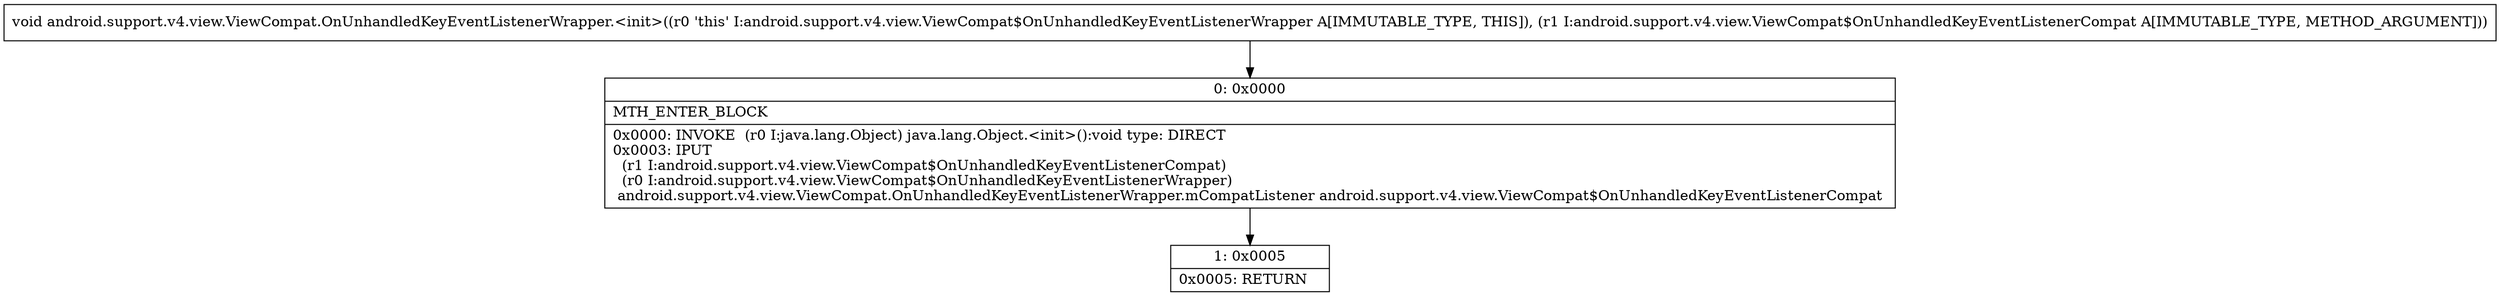 digraph "CFG forandroid.support.v4.view.ViewCompat.OnUnhandledKeyEventListenerWrapper.\<init\>(Landroid\/support\/v4\/view\/ViewCompat$OnUnhandledKeyEventListenerCompat;)V" {
Node_0 [shape=record,label="{0\:\ 0x0000|MTH_ENTER_BLOCK\l|0x0000: INVOKE  (r0 I:java.lang.Object) java.lang.Object.\<init\>():void type: DIRECT \l0x0003: IPUT  \l  (r1 I:android.support.v4.view.ViewCompat$OnUnhandledKeyEventListenerCompat)\l  (r0 I:android.support.v4.view.ViewCompat$OnUnhandledKeyEventListenerWrapper)\l android.support.v4.view.ViewCompat.OnUnhandledKeyEventListenerWrapper.mCompatListener android.support.v4.view.ViewCompat$OnUnhandledKeyEventListenerCompat \l}"];
Node_1 [shape=record,label="{1\:\ 0x0005|0x0005: RETURN   \l}"];
MethodNode[shape=record,label="{void android.support.v4.view.ViewCompat.OnUnhandledKeyEventListenerWrapper.\<init\>((r0 'this' I:android.support.v4.view.ViewCompat$OnUnhandledKeyEventListenerWrapper A[IMMUTABLE_TYPE, THIS]), (r1 I:android.support.v4.view.ViewCompat$OnUnhandledKeyEventListenerCompat A[IMMUTABLE_TYPE, METHOD_ARGUMENT])) }"];
MethodNode -> Node_0;
Node_0 -> Node_1;
}

